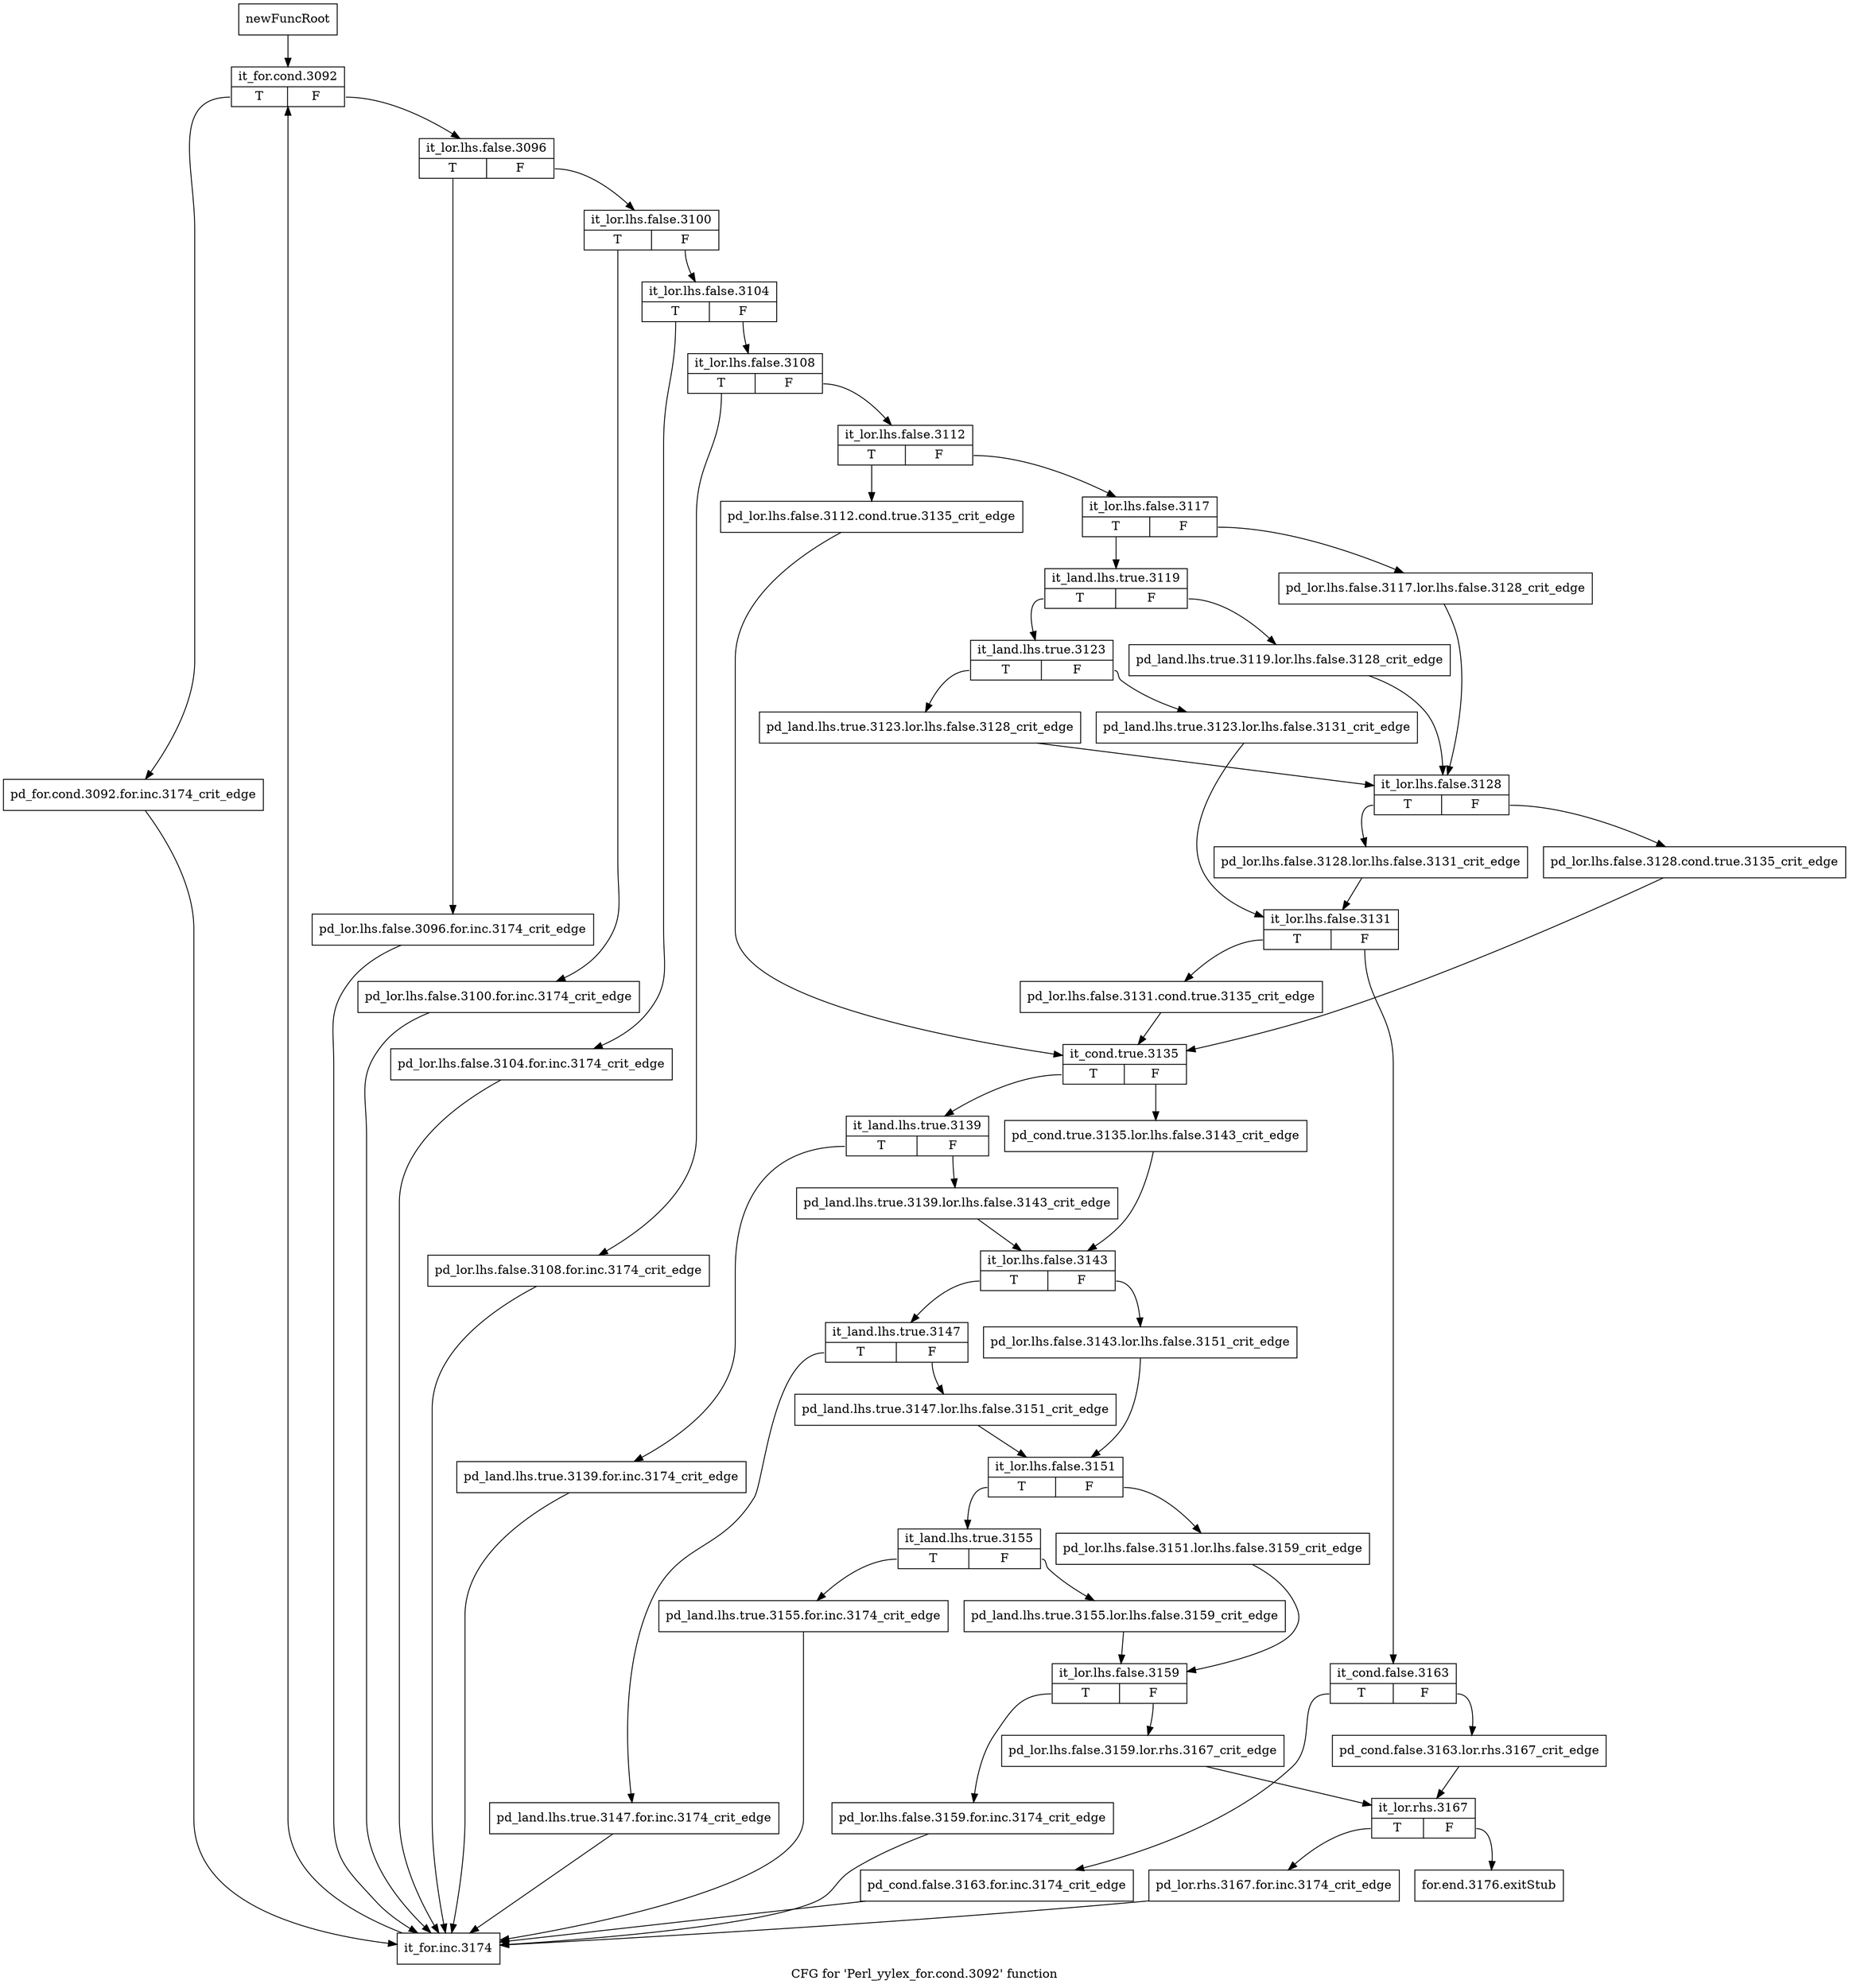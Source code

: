 digraph "CFG for 'Perl_yylex_for.cond.3092' function" {
	label="CFG for 'Perl_yylex_for.cond.3092' function";

	Node0x5584380 [shape=record,label="{newFuncRoot}"];
	Node0x5584380 -> Node0x5584a20;
	Node0x55843d0 [shape=record,label="{for.end.3176.exitStub}"];
	Node0x5584a20 [shape=record,label="{it_for.cond.3092|{<s0>T|<s1>F}}"];
	Node0x5584a20:s0 -> Node0x5585880;
	Node0x5584a20:s1 -> Node0x5584a70;
	Node0x5584a70 [shape=record,label="{it_lor.lhs.false.3096|{<s0>T|<s1>F}}"];
	Node0x5584a70:s0 -> Node0x5585830;
	Node0x5584a70:s1 -> Node0x5584ac0;
	Node0x5584ac0 [shape=record,label="{it_lor.lhs.false.3100|{<s0>T|<s1>F}}"];
	Node0x5584ac0:s0 -> Node0x55857e0;
	Node0x5584ac0:s1 -> Node0x5584b10;
	Node0x5584b10 [shape=record,label="{it_lor.lhs.false.3104|{<s0>T|<s1>F}}"];
	Node0x5584b10:s0 -> Node0x5585790;
	Node0x5584b10:s1 -> Node0x5584b60;
	Node0x5584b60 [shape=record,label="{it_lor.lhs.false.3108|{<s0>T|<s1>F}}"];
	Node0x5584b60:s0 -> Node0x5585740;
	Node0x5584b60:s1 -> Node0x5584bb0;
	Node0x5584bb0 [shape=record,label="{it_lor.lhs.false.3112|{<s0>T|<s1>F}}"];
	Node0x5584bb0:s0 -> Node0x55850b0;
	Node0x5584bb0:s1 -> Node0x5584c00;
	Node0x5584c00 [shape=record,label="{it_lor.lhs.false.3117|{<s0>T|<s1>F}}"];
	Node0x5584c00:s0 -> Node0x5584ca0;
	Node0x5584c00:s1 -> Node0x5584c50;
	Node0x5584c50 [shape=record,label="{pd_lor.lhs.false.3117.lor.lhs.false.3128_crit_edge}"];
	Node0x5584c50 -> Node0x5584e30;
	Node0x5584ca0 [shape=record,label="{it_land.lhs.true.3119|{<s0>T|<s1>F}}"];
	Node0x5584ca0:s0 -> Node0x5584d40;
	Node0x5584ca0:s1 -> Node0x5584cf0;
	Node0x5584cf0 [shape=record,label="{pd_land.lhs.true.3119.lor.lhs.false.3128_crit_edge}"];
	Node0x5584cf0 -> Node0x5584e30;
	Node0x5584d40 [shape=record,label="{it_land.lhs.true.3123|{<s0>T|<s1>F}}"];
	Node0x5584d40:s0 -> Node0x5584de0;
	Node0x5584d40:s1 -> Node0x5584d90;
	Node0x5584d90 [shape=record,label="{pd_land.lhs.true.3123.lor.lhs.false.3131_crit_edge}"];
	Node0x5584d90 -> Node0x5584f20;
	Node0x5584de0 [shape=record,label="{pd_land.lhs.true.3123.lor.lhs.false.3128_crit_edge}"];
	Node0x5584de0 -> Node0x5584e30;
	Node0x5584e30 [shape=record,label="{it_lor.lhs.false.3128|{<s0>T|<s1>F}}"];
	Node0x5584e30:s0 -> Node0x5584ed0;
	Node0x5584e30:s1 -> Node0x5584e80;
	Node0x5584e80 [shape=record,label="{pd_lor.lhs.false.3128.cond.true.3135_crit_edge}"];
	Node0x5584e80 -> Node0x5585100;
	Node0x5584ed0 [shape=record,label="{pd_lor.lhs.false.3128.lor.lhs.false.3131_crit_edge}"];
	Node0x5584ed0 -> Node0x5584f20;
	Node0x5584f20 [shape=record,label="{it_lor.lhs.false.3131|{<s0>T|<s1>F}}"];
	Node0x5584f20:s0 -> Node0x5585060;
	Node0x5584f20:s1 -> Node0x5584f70;
	Node0x5584f70 [shape=record,label="{it_cond.false.3163|{<s0>T|<s1>F}}"];
	Node0x5584f70:s0 -> Node0x5585010;
	Node0x5584f70:s1 -> Node0x5584fc0;
	Node0x5584fc0 [shape=record,label="{pd_cond.false.3163.lor.rhs.3167_crit_edge}"];
	Node0x5584fc0 -> Node0x5585560;
	Node0x5585010 [shape=record,label="{pd_cond.false.3163.for.inc.3174_crit_edge}"];
	Node0x5585010 -> Node0x55858d0;
	Node0x5585060 [shape=record,label="{pd_lor.lhs.false.3131.cond.true.3135_crit_edge}"];
	Node0x5585060 -> Node0x5585100;
	Node0x55850b0 [shape=record,label="{pd_lor.lhs.false.3112.cond.true.3135_crit_edge}"];
	Node0x55850b0 -> Node0x5585100;
	Node0x5585100 [shape=record,label="{it_cond.true.3135|{<s0>T|<s1>F}}"];
	Node0x5585100:s0 -> Node0x55851a0;
	Node0x5585100:s1 -> Node0x5585150;
	Node0x5585150 [shape=record,label="{pd_cond.true.3135.lor.lhs.false.3143_crit_edge}"];
	Node0x5585150 -> Node0x5585240;
	Node0x55851a0 [shape=record,label="{it_land.lhs.true.3139|{<s0>T|<s1>F}}"];
	Node0x55851a0:s0 -> Node0x55856f0;
	Node0x55851a0:s1 -> Node0x55851f0;
	Node0x55851f0 [shape=record,label="{pd_land.lhs.true.3139.lor.lhs.false.3143_crit_edge}"];
	Node0x55851f0 -> Node0x5585240;
	Node0x5585240 [shape=record,label="{it_lor.lhs.false.3143|{<s0>T|<s1>F}}"];
	Node0x5585240:s0 -> Node0x55852e0;
	Node0x5585240:s1 -> Node0x5585290;
	Node0x5585290 [shape=record,label="{pd_lor.lhs.false.3143.lor.lhs.false.3151_crit_edge}"];
	Node0x5585290 -> Node0x5585380;
	Node0x55852e0 [shape=record,label="{it_land.lhs.true.3147|{<s0>T|<s1>F}}"];
	Node0x55852e0:s0 -> Node0x55856a0;
	Node0x55852e0:s1 -> Node0x5585330;
	Node0x5585330 [shape=record,label="{pd_land.lhs.true.3147.lor.lhs.false.3151_crit_edge}"];
	Node0x5585330 -> Node0x5585380;
	Node0x5585380 [shape=record,label="{it_lor.lhs.false.3151|{<s0>T|<s1>F}}"];
	Node0x5585380:s0 -> Node0x5585420;
	Node0x5585380:s1 -> Node0x55853d0;
	Node0x55853d0 [shape=record,label="{pd_lor.lhs.false.3151.lor.lhs.false.3159_crit_edge}"];
	Node0x55853d0 -> Node0x55854c0;
	Node0x5585420 [shape=record,label="{it_land.lhs.true.3155|{<s0>T|<s1>F}}"];
	Node0x5585420:s0 -> Node0x5585650;
	Node0x5585420:s1 -> Node0x5585470;
	Node0x5585470 [shape=record,label="{pd_land.lhs.true.3155.lor.lhs.false.3159_crit_edge}"];
	Node0x5585470 -> Node0x55854c0;
	Node0x55854c0 [shape=record,label="{it_lor.lhs.false.3159|{<s0>T|<s1>F}}"];
	Node0x55854c0:s0 -> Node0x5585600;
	Node0x55854c0:s1 -> Node0x5585510;
	Node0x5585510 [shape=record,label="{pd_lor.lhs.false.3159.lor.rhs.3167_crit_edge}"];
	Node0x5585510 -> Node0x5585560;
	Node0x5585560 [shape=record,label="{it_lor.rhs.3167|{<s0>T|<s1>F}}"];
	Node0x5585560:s0 -> Node0x55855b0;
	Node0x5585560:s1 -> Node0x55843d0;
	Node0x55855b0 [shape=record,label="{pd_lor.rhs.3167.for.inc.3174_crit_edge}"];
	Node0x55855b0 -> Node0x55858d0;
	Node0x5585600 [shape=record,label="{pd_lor.lhs.false.3159.for.inc.3174_crit_edge}"];
	Node0x5585600 -> Node0x55858d0;
	Node0x5585650 [shape=record,label="{pd_land.lhs.true.3155.for.inc.3174_crit_edge}"];
	Node0x5585650 -> Node0x55858d0;
	Node0x55856a0 [shape=record,label="{pd_land.lhs.true.3147.for.inc.3174_crit_edge}"];
	Node0x55856a0 -> Node0x55858d0;
	Node0x55856f0 [shape=record,label="{pd_land.lhs.true.3139.for.inc.3174_crit_edge}"];
	Node0x55856f0 -> Node0x55858d0;
	Node0x5585740 [shape=record,label="{pd_lor.lhs.false.3108.for.inc.3174_crit_edge}"];
	Node0x5585740 -> Node0x55858d0;
	Node0x5585790 [shape=record,label="{pd_lor.lhs.false.3104.for.inc.3174_crit_edge}"];
	Node0x5585790 -> Node0x55858d0;
	Node0x55857e0 [shape=record,label="{pd_lor.lhs.false.3100.for.inc.3174_crit_edge}"];
	Node0x55857e0 -> Node0x55858d0;
	Node0x5585830 [shape=record,label="{pd_lor.lhs.false.3096.for.inc.3174_crit_edge}"];
	Node0x5585830 -> Node0x55858d0;
	Node0x5585880 [shape=record,label="{pd_for.cond.3092.for.inc.3174_crit_edge}"];
	Node0x5585880 -> Node0x55858d0;
	Node0x55858d0 [shape=record,label="{it_for.inc.3174}"];
	Node0x55858d0 -> Node0x5584a20;
}
